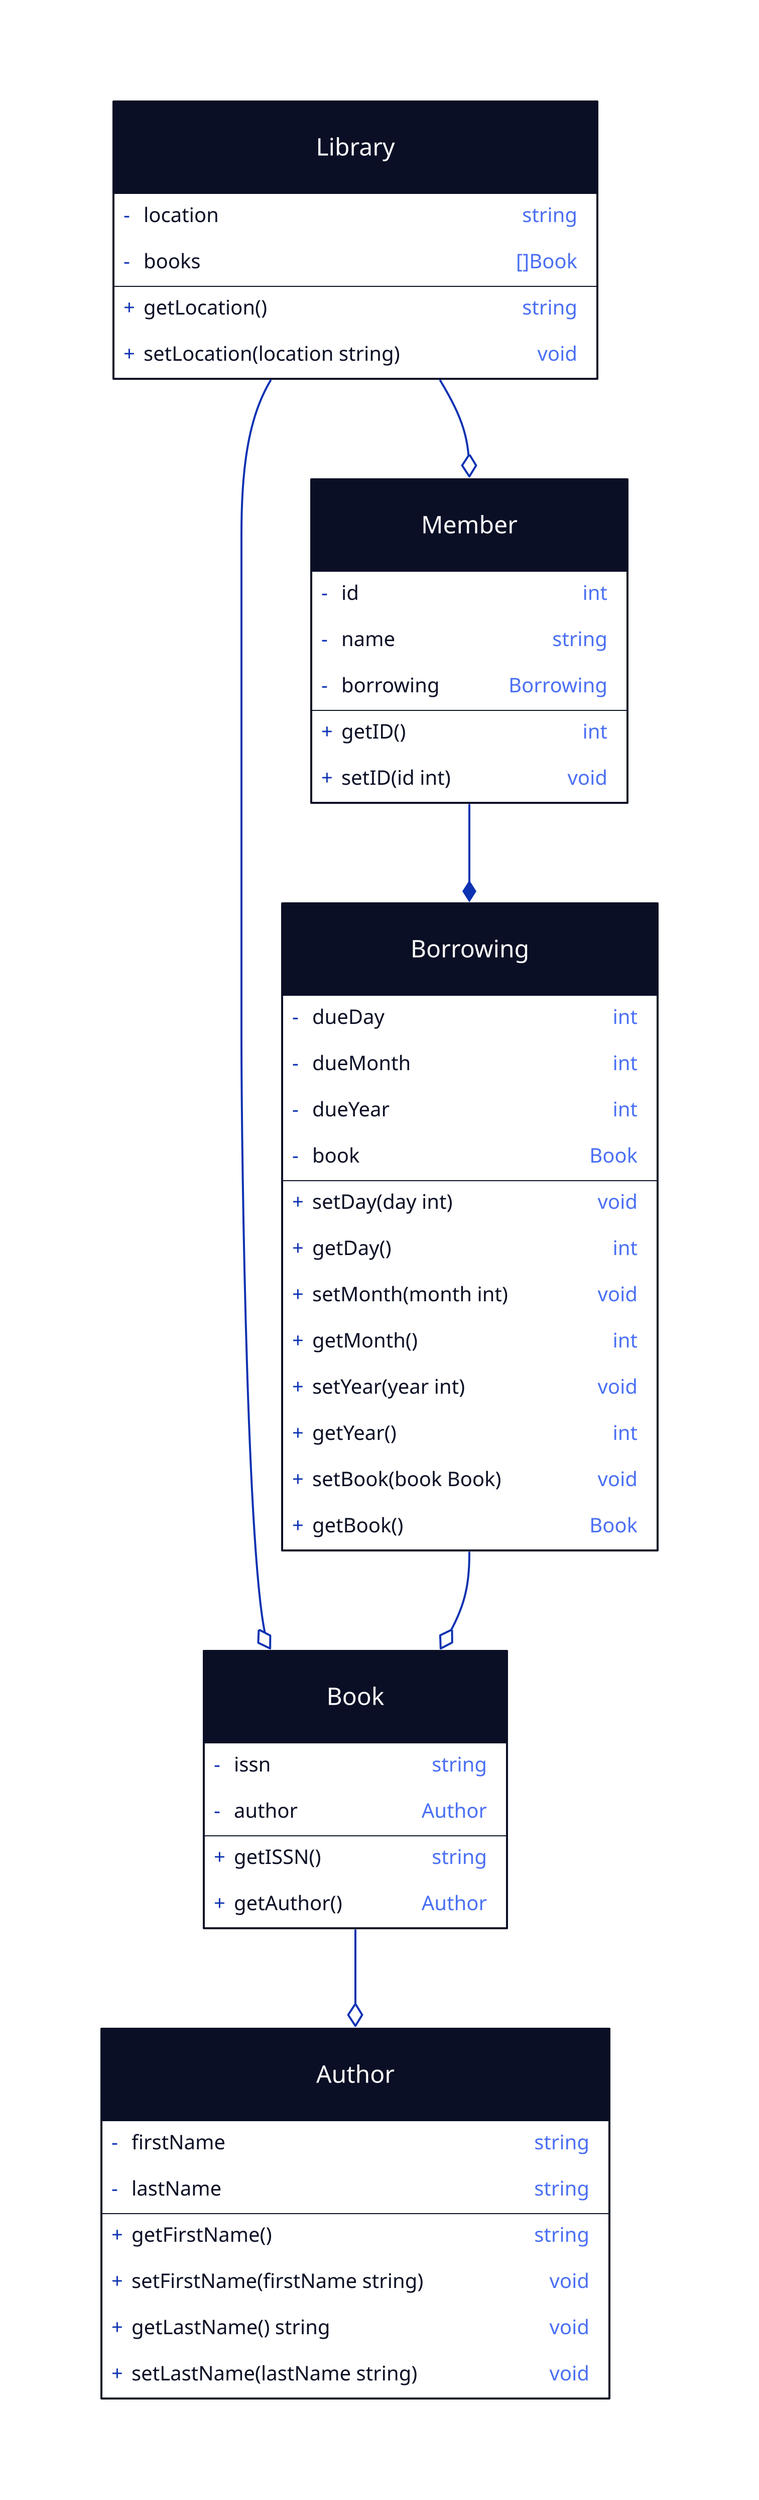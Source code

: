Book: {
  shape: class

  -issn: string
  -author: Author

  +getISSN(): string
  +getAuthor(): Author
}

Author: {
  shape: class

  -firstName: string
  -lastName: string

  +getFirstName(): string
  +setFirstName(firstName string): void
  +getLastName() string
  +setLastName(lastName string): void
}

Library: {
  shape: class

  -location: string
  -books: "[]Book"

  +getLocation(): string
  +setLocation(location string): void
}

Book -> Author: {
  target-arrowhead: {
    shape: diamond
  }
}

Library -> Book: {
  target-arrowhead: {
    shape: diamond
  }
}

Library -> Member: {
  target-arrowhead: {
    shape: diamond
  }
}

Member: {
  shape: class

  -id: int
  -name: string
  -borrowing: Borrowing

  +getID(): int
  +setID(id int): void
}

Borrowing: {
  shape: class

  -dueDay: int
  -dueMonth: int
  -dueYear: int
  -book: Book

  +setDay(day int): void
  +getDay(): int
  +setMonth(month int): void
  +getMonth(): int
  +setYear(year int): void
  +getYear(): int
  +setBook(book Book): void
  +getBook(): Book
}

Member -> Borrowing: {
  target-arrowhead: {
    shape: diamond
    style.filled: true
  }
}

Borrowing -> Book: {
  target-arrowhead: {
    shape: diamond
  }
}
